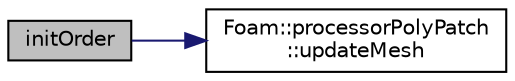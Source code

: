 digraph "initOrder"
{
  bgcolor="transparent";
  edge [fontname="Helvetica",fontsize="10",labelfontname="Helvetica",labelfontsize="10"];
  node [fontname="Helvetica",fontsize="10",shape=record];
  rankdir="LR";
  Node1 [label="initOrder",height=0.2,width=0.4,color="black", fillcolor="grey75", style="filled" fontcolor="black"];
  Node1 -> Node2 [color="midnightblue",fontsize="10",style="solid",fontname="Helvetica"];
  Node2 [label="Foam::processorPolyPatch\l::updateMesh",height=0.2,width=0.4,color="black",URL="$classFoam_1_1processorPolyPatch.html#a06139aa7a91eeed82560f0c3d03d1845",tooltip="Update of the patch topology. "];
}
